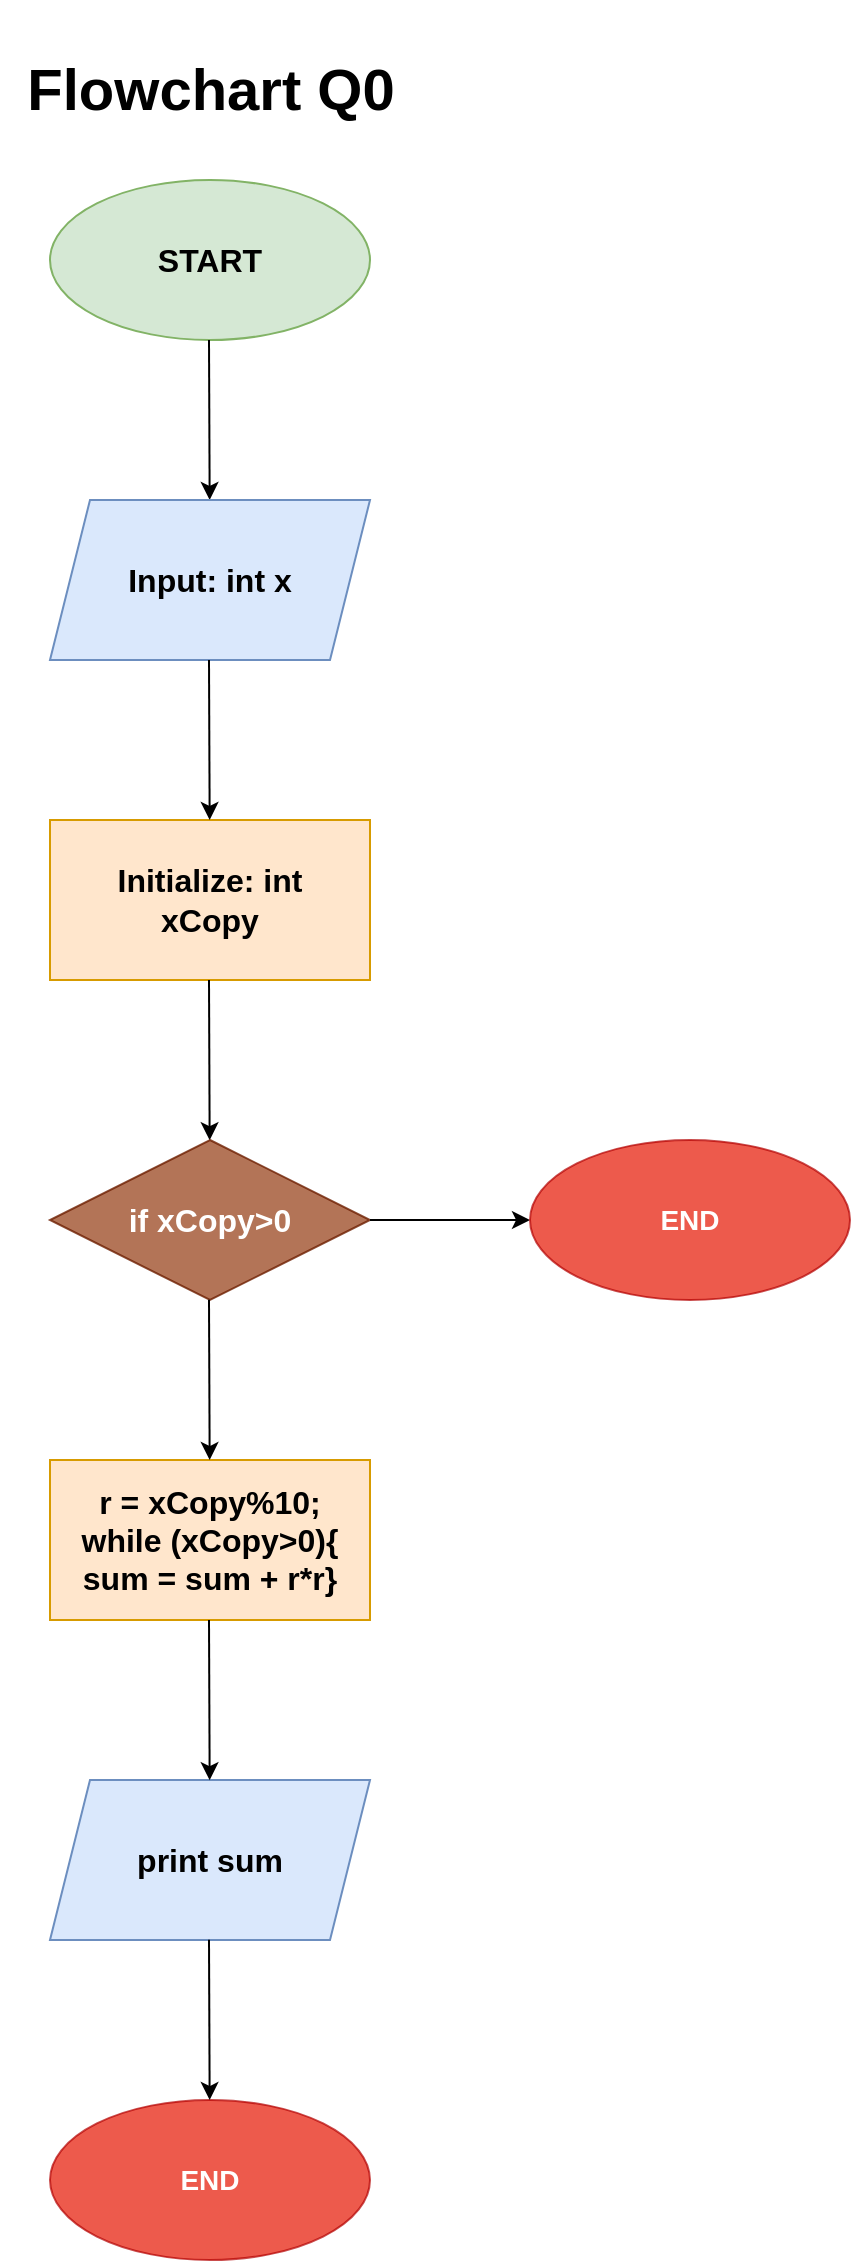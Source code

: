 <mxfile version="20.3.6" type="github">
  <diagram id="A8-BITNaLtZi5GTXxzDa" name="Page-1">
    <mxGraphModel dx="1422" dy="746" grid="1" gridSize="10" guides="1" tooltips="1" connect="1" arrows="1" fold="1" page="1" pageScale="1" pageWidth="850" pageHeight="1100" math="0" shadow="0">
      <root>
        <mxCell id="0" />
        <mxCell id="1" parent="0" />
        <mxCell id="7eyf1pmk2YNj3Mn7B9Qw-1" value="&lt;font style=&quot;font-size: 16px;&quot;&gt;&lt;b&gt;START&lt;/b&gt;&lt;/font&gt;" style="ellipse;whiteSpace=wrap;html=1;fillColor=#d5e8d4;strokeColor=#82b366;" vertex="1" parent="1">
          <mxGeometry x="300" y="160" width="160" height="80" as="geometry" />
        </mxCell>
        <mxCell id="7eyf1pmk2YNj3Mn7B9Qw-2" value="" style="endArrow=classic;html=1;rounded=0;fontSize=16;" edge="1" parent="1" target="7eyf1pmk2YNj3Mn7B9Qw-3">
          <mxGeometry width="50" height="50" relative="1" as="geometry">
            <mxPoint x="379.5" y="240" as="sourcePoint" />
            <mxPoint x="379.5" y="320" as="targetPoint" />
          </mxGeometry>
        </mxCell>
        <mxCell id="7eyf1pmk2YNj3Mn7B9Qw-3" value="&lt;b&gt;Input: int x&lt;/b&gt;" style="shape=parallelogram;perimeter=parallelogramPerimeter;whiteSpace=wrap;html=1;fixedSize=1;fontSize=16;fillColor=#dae8fc;strokeColor=#6c8ebf;" vertex="1" parent="1">
          <mxGeometry x="300" y="320" width="160" height="80" as="geometry" />
        </mxCell>
        <mxCell id="7eyf1pmk2YNj3Mn7B9Qw-4" value="&lt;div&gt;&lt;b&gt;Initialize: int&lt;/b&gt;&lt;/div&gt;&lt;div&gt;&lt;b&gt;xCopy&lt;br&gt;&lt;/b&gt;&lt;/div&gt;" style="rounded=0;whiteSpace=wrap;html=1;fontSize=16;fillColor=#ffe6cc;strokeColor=#d79b00;" vertex="1" parent="1">
          <mxGeometry x="300" y="480" width="160" height="80" as="geometry" />
        </mxCell>
        <mxCell id="7eyf1pmk2YNj3Mn7B9Qw-5" value="" style="endArrow=classic;html=1;rounded=0;fontSize=16;" edge="1" parent="1">
          <mxGeometry width="50" height="50" relative="1" as="geometry">
            <mxPoint x="379.5" y="400" as="sourcePoint" />
            <mxPoint x="379.833" y="480" as="targetPoint" />
          </mxGeometry>
        </mxCell>
        <mxCell id="7eyf1pmk2YNj3Mn7B9Qw-6" value="" style="endArrow=classic;html=1;rounded=0;fontSize=16;" edge="1" parent="1" target="7eyf1pmk2YNj3Mn7B9Qw-7">
          <mxGeometry width="50" height="50" relative="1" as="geometry">
            <mxPoint x="379.5" y="560" as="sourcePoint" />
            <mxPoint x="379.833" y="640" as="targetPoint" />
          </mxGeometry>
        </mxCell>
        <mxCell id="7eyf1pmk2YNj3Mn7B9Qw-7" value="&lt;b&gt;if xCopy&amp;gt;0&lt;br&gt;&lt;/b&gt;" style="rhombus;whiteSpace=wrap;html=1;fontSize=16;fillColor=#a0522d;fontColor=#ffffff;strokeColor=#6D1F00;opacity=80;" vertex="1" parent="1">
          <mxGeometry x="300" y="640" width="160" height="80" as="geometry" />
        </mxCell>
        <mxCell id="7eyf1pmk2YNj3Mn7B9Qw-8" value="" style="endArrow=classic;html=1;rounded=0;fontSize=16;" edge="1" parent="1">
          <mxGeometry width="50" height="50" relative="1" as="geometry">
            <mxPoint x="460" y="680" as="sourcePoint" />
            <mxPoint x="540" y="680" as="targetPoint" />
          </mxGeometry>
        </mxCell>
        <mxCell id="7eyf1pmk2YNj3Mn7B9Qw-9" value="&lt;font size=&quot;1&quot;&gt;&lt;b style=&quot;font-size: 14px;&quot;&gt;END&lt;/b&gt;&lt;/font&gt;" style="ellipse;whiteSpace=wrap;html=1;fillColor=#e51400;strokeColor=#B20000;fontColor=#ffffff;opacity=70;" vertex="1" parent="1">
          <mxGeometry x="540" y="640" width="160" height="80" as="geometry" />
        </mxCell>
        <mxCell id="7eyf1pmk2YNj3Mn7B9Qw-10" value="&lt;div&gt;&lt;b&gt;r = xCopy%10;&lt;/b&gt;&lt;/div&gt;&lt;div&gt;&lt;b&gt;while (xCopy&amp;gt;0){&lt;/b&gt;&lt;/div&gt;&lt;div&gt;&lt;b&gt;sum = sum + r*r}&lt;/b&gt;&lt;br&gt;&lt;/div&gt;" style="rounded=0;whiteSpace=wrap;html=1;fontSize=16;fillColor=#ffe6cc;strokeColor=#d79b00;" vertex="1" parent="1">
          <mxGeometry x="300" y="800" width="160" height="80" as="geometry" />
        </mxCell>
        <mxCell id="7eyf1pmk2YNj3Mn7B9Qw-11" value="" style="endArrow=classic;html=1;rounded=0;fontSize=16;" edge="1" parent="1">
          <mxGeometry width="50" height="50" relative="1" as="geometry">
            <mxPoint x="379.5" y="719.92" as="sourcePoint" />
            <mxPoint x="379.834" y="800.003" as="targetPoint" />
          </mxGeometry>
        </mxCell>
        <mxCell id="7eyf1pmk2YNj3Mn7B9Qw-12" value="&lt;b&gt;print sum&lt;/b&gt;" style="shape=parallelogram;perimeter=parallelogramPerimeter;whiteSpace=wrap;html=1;fixedSize=1;fontSize=16;fillColor=#dae8fc;strokeColor=#6c8ebf;" vertex="1" parent="1">
          <mxGeometry x="300" y="960" width="160" height="80" as="geometry" />
        </mxCell>
        <mxCell id="7eyf1pmk2YNj3Mn7B9Qw-13" value="" style="endArrow=classic;html=1;rounded=0;fontSize=16;" edge="1" parent="1">
          <mxGeometry width="50" height="50" relative="1" as="geometry">
            <mxPoint x="379.5" y="880.0" as="sourcePoint" />
            <mxPoint x="379.834" y="960.083" as="targetPoint" />
          </mxGeometry>
        </mxCell>
        <mxCell id="7eyf1pmk2YNj3Mn7B9Qw-14" value="&lt;font size=&quot;1&quot;&gt;&lt;b style=&quot;font-size: 14px;&quot;&gt;END&lt;/b&gt;&lt;/font&gt;" style="ellipse;whiteSpace=wrap;html=1;fillColor=#e51400;strokeColor=#B20000;fontColor=#ffffff;opacity=70;" vertex="1" parent="1">
          <mxGeometry x="300" y="1120" width="160" height="80" as="geometry" />
        </mxCell>
        <mxCell id="7eyf1pmk2YNj3Mn7B9Qw-15" value="" style="endArrow=classic;html=1;rounded=0;fontSize=16;" edge="1" parent="1">
          <mxGeometry width="50" height="50" relative="1" as="geometry">
            <mxPoint x="379.5" y="1039.92" as="sourcePoint" />
            <mxPoint x="379.834" y="1120.003" as="targetPoint" />
          </mxGeometry>
        </mxCell>
        <mxCell id="7eyf1pmk2YNj3Mn7B9Qw-17" value="&lt;h1 style=&quot;font-size: 29px;&quot;&gt;&lt;font style=&quot;font-size: 29px;&quot;&gt;Flowchart Q0&lt;/font&gt;&lt;/h1&gt;" style="text;html=1;align=center;verticalAlign=middle;resizable=0;points=[];autosize=1;strokeColor=none;fillColor=none;fontSize=14;" vertex="1" parent="1">
          <mxGeometry x="275" y="70" width="210" height="90" as="geometry" />
        </mxCell>
      </root>
    </mxGraphModel>
  </diagram>
</mxfile>

